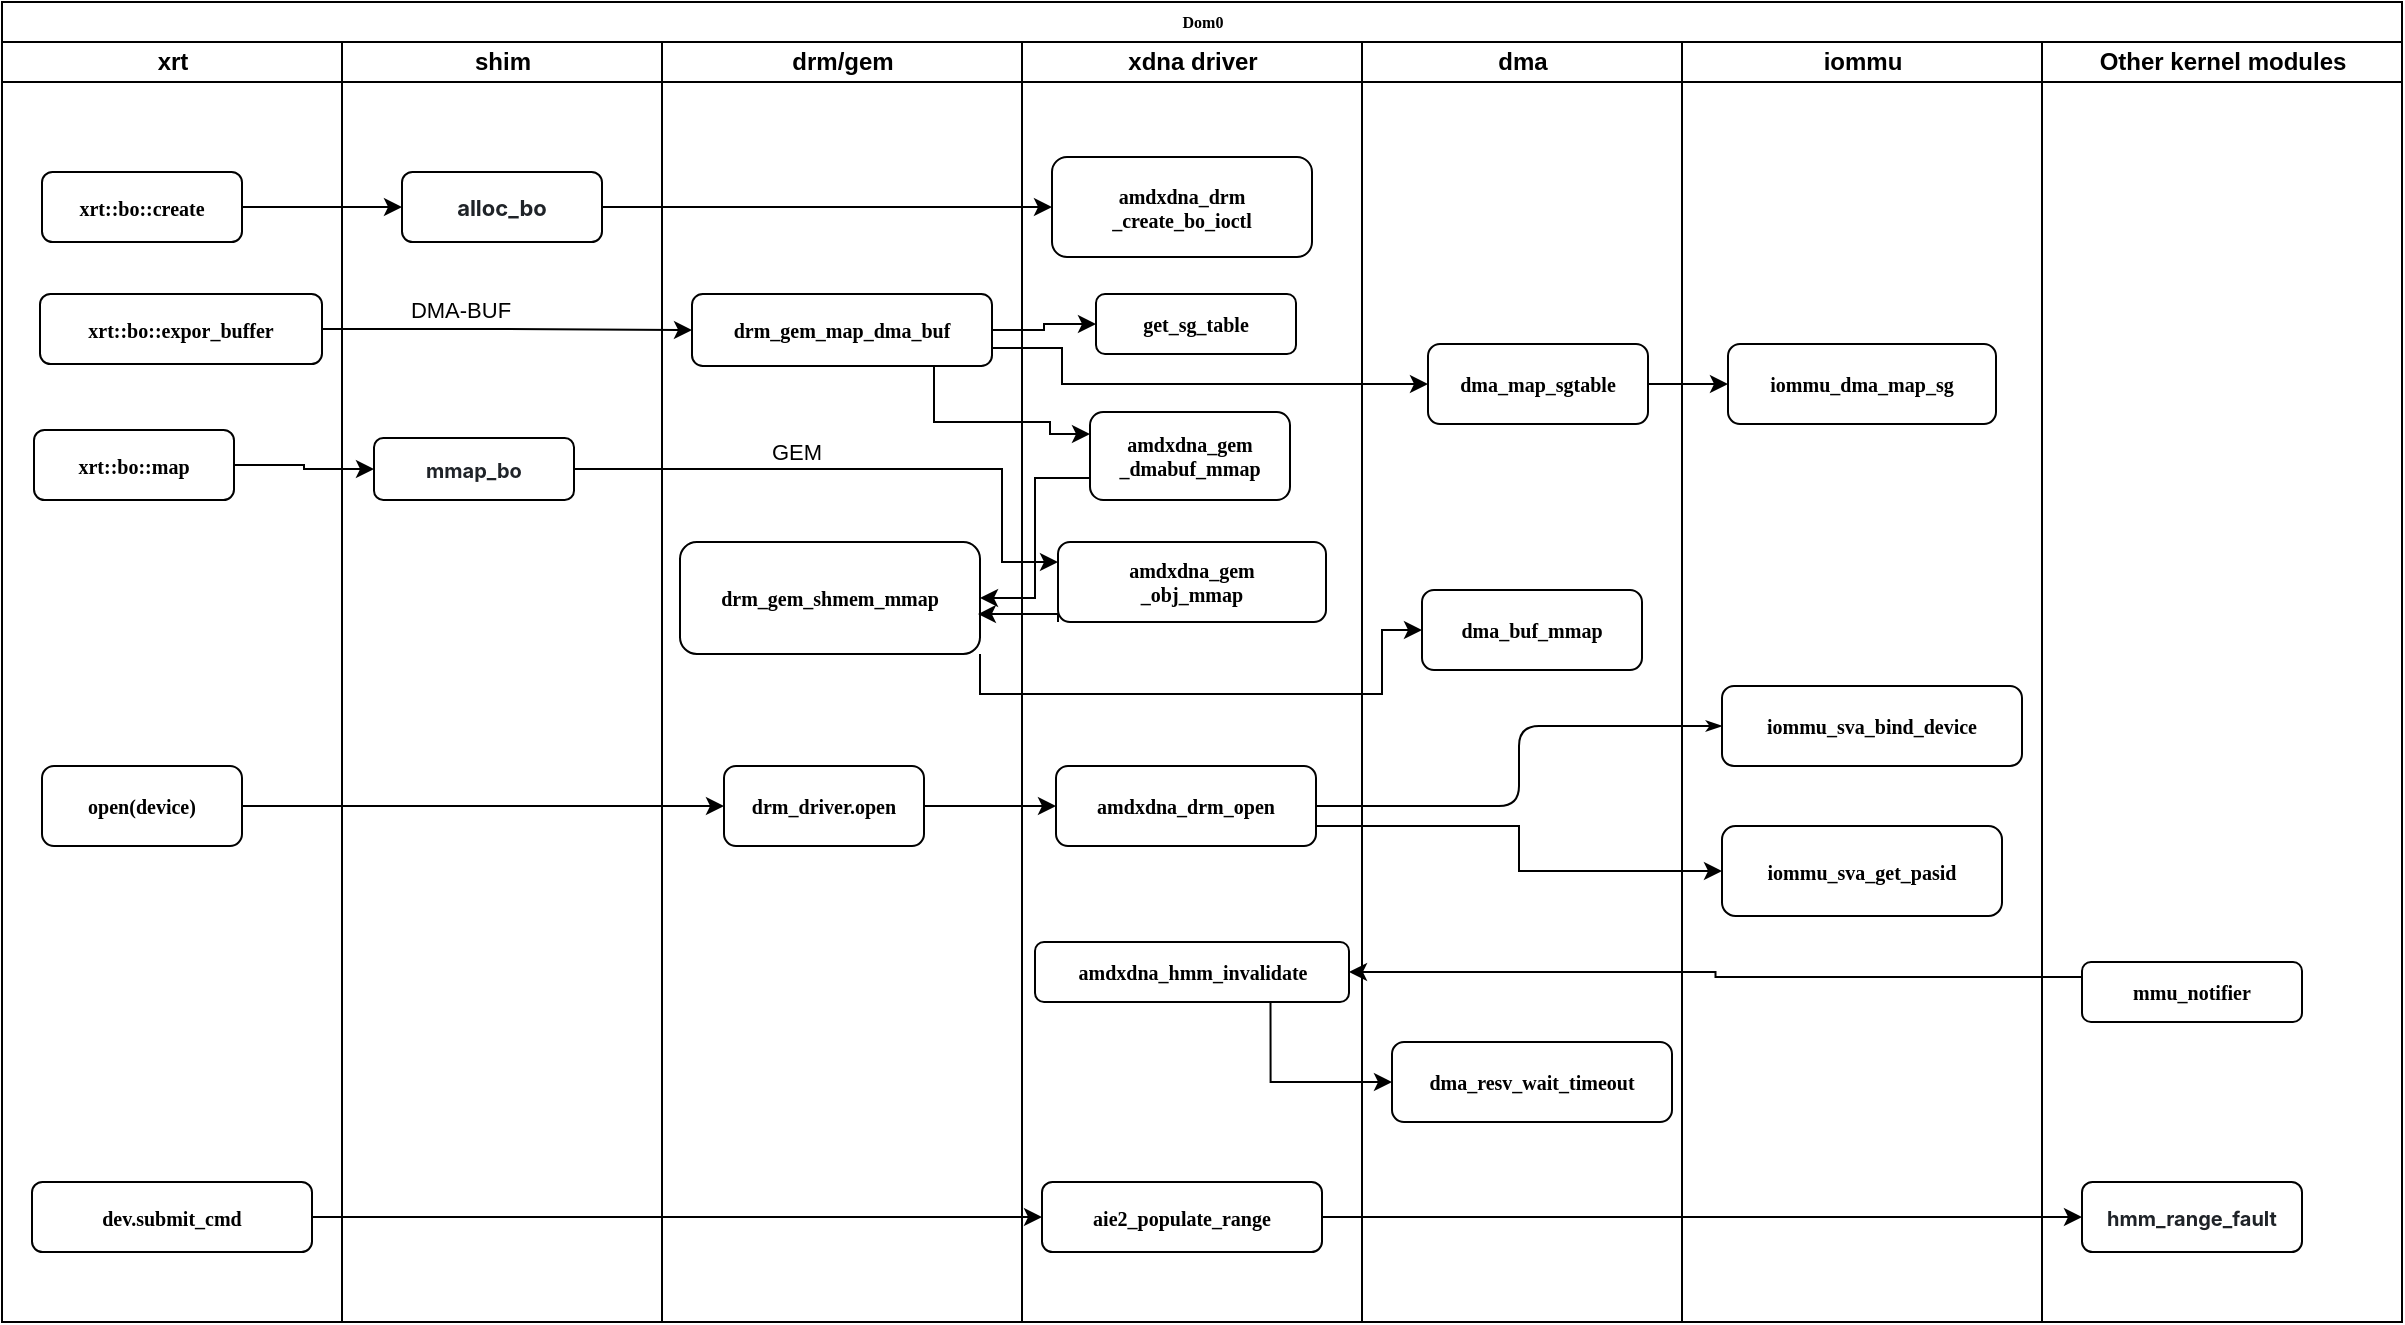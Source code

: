 <mxfile version="26.0.16">
  <diagram name="Page-1" id="74e2e168-ea6b-b213-b513-2b3c1d86103e">
    <mxGraphModel dx="1365" dy="726" grid="1" gridSize="10" guides="1" tooltips="1" connect="1" arrows="1" fold="1" page="1" pageScale="1" pageWidth="1100" pageHeight="850" background="none" math="0" shadow="0">
      <root>
        <mxCell id="0" />
        <mxCell id="1" parent="0" />
        <mxCell id="77e6c97f196da883-1" value="Dom0" style="swimlane;html=1;childLayout=stackLayout;startSize=20;rounded=0;shadow=0;labelBackgroundColor=none;strokeWidth=1;fontFamily=Verdana;fontSize=8;align=center;" parent="1" vertex="1">
          <mxGeometry x="70" y="40" width="1200" height="660" as="geometry" />
        </mxCell>
        <mxCell id="77e6c97f196da883-2" value="xrt" style="swimlane;html=1;startSize=20;" parent="77e6c97f196da883-1" vertex="1">
          <mxGeometry y="20" width="170" height="640" as="geometry" />
        </mxCell>
        <mxCell id="77e6c97f196da883-8" value="xrt::bo::create" style="rounded=1;whiteSpace=wrap;html=1;shadow=0;labelBackgroundColor=none;strokeWidth=1;fontFamily=Verdana;fontSize=10;align=center;fontStyle=1" parent="77e6c97f196da883-2" vertex="1">
          <mxGeometry x="20" y="65" width="100" height="35" as="geometry" />
        </mxCell>
        <mxCell id="77e6c97f196da883-10" value="open(device)" style="rounded=1;whiteSpace=wrap;html=1;shadow=0;labelBackgroundColor=none;strokeWidth=1;fontFamily=Verdana;fontSize=10;align=center;fontStyle=1" parent="77e6c97f196da883-2" vertex="1">
          <mxGeometry x="20" y="362" width="100" height="40" as="geometry" />
        </mxCell>
        <mxCell id="4yE-ozbgTQOb8NQGivvM-51" value="dev.submit_cmd" style="rounded=1;whiteSpace=wrap;html=1;shadow=0;labelBackgroundColor=none;strokeWidth=1;fontFamily=Verdana;fontSize=10;align=center;fontStyle=1" vertex="1" parent="77e6c97f196da883-2">
          <mxGeometry x="15" y="570" width="140" height="35" as="geometry" />
        </mxCell>
        <mxCell id="77e6c97f196da883-40" style="edgeStyle=orthogonalEdgeStyle;rounded=1;html=1;labelBackgroundColor=none;startArrow=none;startFill=0;startSize=5;endArrow=classicThin;endFill=1;endSize=5;jettySize=auto;orthogonalLoop=1;strokeWidth=1;fontFamily=Verdana;fontSize=8;fontStyle=1" parent="77e6c97f196da883-1" source="77e6c97f196da883-23" target="77e6c97f196da883-24" edge="1">
          <mxGeometry relative="1" as="geometry" />
        </mxCell>
        <mxCell id="77e6c97f196da883-3" value="shim" style="swimlane;html=1;startSize=20;" parent="77e6c97f196da883-1" vertex="1">
          <mxGeometry x="170" y="20" width="160" height="640" as="geometry" />
        </mxCell>
        <mxCell id="77e6c97f196da883-11" value="&lt;span style=&quot;color: rgb(31, 35, 40); font-family: -apple-system, BlinkMacSystemFont, &amp;quot;Segoe UI&amp;quot;, &amp;quot;Noto Sans&amp;quot;, Helvetica, Arial, sans-serif, &amp;quot;Apple Color Emoji&amp;quot;, &amp;quot;Segoe UI Emoji&amp;quot;; text-align: left; background-color: rgb(255, 255, 255);&quot;&gt;alloc_bo&lt;/span&gt;" style="rounded=1;whiteSpace=wrap;html=1;shadow=0;labelBackgroundColor=none;strokeWidth=1;fontFamily=Verdana;fontSize=11;align=center;fontStyle=1" parent="77e6c97f196da883-3" vertex="1">
          <mxGeometry x="30" y="65" width="100" height="35" as="geometry" />
        </mxCell>
        <mxCell id="77e6c97f196da883-4" value="drm/gem" style="swimlane;html=1;startSize=20;" parent="77e6c97f196da883-1" vertex="1">
          <mxGeometry x="330" y="20" width="180" height="640" as="geometry" />
        </mxCell>
        <mxCell id="77e6c97f196da883-14" value="drm_driver.open" style="rounded=1;whiteSpace=wrap;html=1;shadow=0;labelBackgroundColor=none;strokeWidth=1;fontFamily=Verdana;fontSize=10;align=center;fontStyle=1" parent="77e6c97f196da883-4" vertex="1">
          <mxGeometry x="31" y="362" width="100" height="40" as="geometry" />
        </mxCell>
        <mxCell id="UbXINiYKLftAWwF0POLq-105" value="&lt;span style=&quot;font-size: 10px;&quot;&gt;drm_gem_shmem_mmap&lt;/span&gt;" style="rounded=1;whiteSpace=wrap;html=1;shadow=0;labelBackgroundColor=none;strokeWidth=1;fontFamily=Verdana;fontSize=8;align=center;fontStyle=1" parent="77e6c97f196da883-4" vertex="1">
          <mxGeometry x="9" y="250" width="150" height="56" as="geometry" />
        </mxCell>
        <mxCell id="4yE-ozbgTQOb8NQGivvM-27" value="&lt;span style=&quot;font-size: 10px;&quot;&gt;drm_gem_map_dma_buf&lt;/span&gt;" style="rounded=1;whiteSpace=wrap;html=1;shadow=0;labelBackgroundColor=none;strokeWidth=1;fontFamily=Verdana;fontSize=8;align=center;fontStyle=1" vertex="1" parent="77e6c97f196da883-4">
          <mxGeometry x="15" y="126" width="150" height="36" as="geometry" />
        </mxCell>
        <mxCell id="77e6c97f196da883-5" value="xdna driver" style="swimlane;html=1;startSize=20;" parent="77e6c97f196da883-1" vertex="1">
          <mxGeometry x="510" y="20" width="170" height="640" as="geometry" />
        </mxCell>
        <mxCell id="77e6c97f196da883-18" value="amdxdna_drm&lt;div&gt;_create_bo_ioctl&lt;/div&gt;" style="rounded=1;whiteSpace=wrap;html=1;shadow=0;labelBackgroundColor=none;strokeWidth=1;fontFamily=Verdana;fontSize=10;align=center;fontStyle=1" parent="77e6c97f196da883-5" vertex="1">
          <mxGeometry x="15" y="57.5" width="130" height="50" as="geometry" />
        </mxCell>
        <mxCell id="77e6c97f196da883-23" value="amdxdna_drm_open" style="rounded=1;whiteSpace=wrap;html=1;shadow=0;labelBackgroundColor=none;strokeWidth=1;fontFamily=Verdana;fontSize=10;align=center;fontStyle=1" parent="77e6c97f196da883-5" vertex="1">
          <mxGeometry x="17" y="362" width="130" height="40" as="geometry" />
        </mxCell>
        <mxCell id="UbXINiYKLftAWwF0POLq-106" value="amdxdna_gem&lt;div&gt;_dmabuf_mmap&lt;/div&gt;" style="rounded=1;whiteSpace=wrap;html=1;shadow=0;labelBackgroundColor=none;strokeWidth=1;fontFamily=Verdana;fontSize=10;align=center;fontStyle=1" parent="77e6c97f196da883-5" vertex="1">
          <mxGeometry x="34" y="185" width="100" height="44" as="geometry" />
        </mxCell>
        <mxCell id="4yE-ozbgTQOb8NQGivvM-10" value="amdxdna_hmm_invalidate" style="rounded=1;whiteSpace=wrap;html=1;shadow=0;labelBackgroundColor=none;strokeWidth=1;fontFamily=Verdana;fontSize=10;align=center;fontStyle=1" vertex="1" parent="77e6c97f196da883-5">
          <mxGeometry x="6.5" y="450" width="157" height="30" as="geometry" />
        </mxCell>
        <object label="amdxdna_gem&lt;div&gt;_obj_mmap&lt;/div&gt;" id="4yE-ozbgTQOb8NQGivvM-9">
          <mxCell style="rounded=1;whiteSpace=wrap;html=1;shadow=0;labelBackgroundColor=none;strokeWidth=1;fontFamily=Verdana;fontSize=10;align=center;fontStyle=1" vertex="1" parent="77e6c97f196da883-5">
            <mxGeometry x="18" y="250" width="134" height="40" as="geometry" />
          </mxCell>
        </object>
        <mxCell id="VXW_yDJZZmlwBrVT6001-30" value="aie2_populate_range" style="rounded=1;whiteSpace=wrap;html=1;shadow=0;labelBackgroundColor=none;strokeWidth=1;fontFamily=Verdana;fontSize=10;align=center;fontStyle=1" parent="77e6c97f196da883-5" vertex="1">
          <mxGeometry x="10" y="570" width="140" height="35" as="geometry" />
        </mxCell>
        <mxCell id="77e6c97f196da883-6" value="dma" style="swimlane;html=1;startSize=20;" parent="77e6c97f196da883-1" vertex="1">
          <mxGeometry x="680" y="20" width="160" height="640" as="geometry" />
        </mxCell>
        <mxCell id="UbXINiYKLftAWwF0POLq-107" value="dma_buf_mmap" style="rounded=1;whiteSpace=wrap;html=1;shadow=0;labelBackgroundColor=none;strokeWidth=1;fontFamily=Verdana;fontSize=10;align=center;fontStyle=1" parent="77e6c97f196da883-6" vertex="1">
          <mxGeometry x="30" y="274" width="110" height="40" as="geometry" />
        </mxCell>
        <mxCell id="77e6c97f196da883-22" value="dma_resv_wait_timeout" style="rounded=1;whiteSpace=wrap;html=1;shadow=0;labelBackgroundColor=none;strokeWidth=1;fontFamily=Verdana;fontSize=10;align=center;fontStyle=1" parent="77e6c97f196da883-6" vertex="1">
          <mxGeometry x="15" y="500" width="140" height="40" as="geometry" />
        </mxCell>
        <mxCell id="77e6c97f196da883-7" value="iommu" style="swimlane;html=1;startSize=20;" parent="77e6c97f196da883-1" vertex="1">
          <mxGeometry x="840" y="20" width="180" height="640" as="geometry" />
        </mxCell>
        <mxCell id="77e6c97f196da883-24" value="iommu_sva_bind_device" style="rounded=1;whiteSpace=wrap;html=1;shadow=0;labelBackgroundColor=none;strokeWidth=1;fontFamily=Verdana;fontSize=10;align=center;fontStyle=1" parent="77e6c97f196da883-7" vertex="1">
          <mxGeometry x="20" y="322" width="150" height="40" as="geometry" />
        </mxCell>
        <mxCell id="77e6c97f196da883-21" value="iommu_sva_get_pasid" style="rounded=1;whiteSpace=wrap;html=1;shadow=0;labelBackgroundColor=none;strokeWidth=1;fontFamily=Verdana;fontSize=10;align=center;fontStyle=1" parent="77e6c97f196da883-7" vertex="1">
          <mxGeometry x="20" y="392" width="140" height="45" as="geometry" />
        </mxCell>
        <mxCell id="UbXINiYKLftAWwF0POLq-96" style="edgeStyle=orthogonalEdgeStyle;rounded=0;orthogonalLoop=1;jettySize=auto;html=1;exitX=1;exitY=0.5;exitDx=0;exitDy=0;entryX=0;entryY=0.5;entryDx=0;entryDy=0;fontStyle=1" parent="77e6c97f196da883-1" source="77e6c97f196da883-8" target="77e6c97f196da883-11" edge="1">
          <mxGeometry relative="1" as="geometry" />
        </mxCell>
        <mxCell id="UbXINiYKLftAWwF0POLq-114" style="edgeStyle=orthogonalEdgeStyle;rounded=0;orthogonalLoop=1;jettySize=auto;html=1;exitX=1;exitY=0.5;exitDx=0;exitDy=0;entryX=0;entryY=0.5;entryDx=0;entryDy=0;fontStyle=1" parent="77e6c97f196da883-1" source="77e6c97f196da883-11" target="77e6c97f196da883-18" edge="1">
          <mxGeometry relative="1" as="geometry" />
        </mxCell>
        <mxCell id="oizl7t2Fv6kCmMiVF6kX-2" style="edgeStyle=orthogonalEdgeStyle;rounded=0;orthogonalLoop=1;jettySize=auto;html=1;exitX=1;exitY=0.75;exitDx=0;exitDy=0;entryX=0;entryY=0.5;entryDx=0;entryDy=0;fontStyle=1" parent="77e6c97f196da883-1" source="77e6c97f196da883-23" target="77e6c97f196da883-21" edge="1">
          <mxGeometry relative="1" as="geometry" />
        </mxCell>
        <mxCell id="oizl7t2Fv6kCmMiVF6kX-3" style="edgeStyle=orthogonalEdgeStyle;rounded=0;orthogonalLoop=1;jettySize=auto;html=1;exitX=1;exitY=0.5;exitDx=0;exitDy=0;entryX=0;entryY=0.5;entryDx=0;entryDy=0;fontStyle=1" parent="77e6c97f196da883-1" source="77e6c97f196da883-10" target="77e6c97f196da883-14" edge="1">
          <mxGeometry relative="1" as="geometry" />
        </mxCell>
        <mxCell id="oizl7t2Fv6kCmMiVF6kX-4" style="edgeStyle=orthogonalEdgeStyle;rounded=0;orthogonalLoop=1;jettySize=auto;html=1;exitX=1;exitY=0.5;exitDx=0;exitDy=0;entryX=0;entryY=0.5;entryDx=0;entryDy=0;fontStyle=1" parent="77e6c97f196da883-1" source="77e6c97f196da883-14" target="77e6c97f196da883-23" edge="1">
          <mxGeometry relative="1" as="geometry" />
        </mxCell>
        <mxCell id="4yE-ozbgTQOb8NQGivvM-6" value="Other kernel modules" style="swimlane;html=1;startSize=20;" vertex="1" parent="77e6c97f196da883-1">
          <mxGeometry x="1020" y="20" width="180" height="640" as="geometry" />
        </mxCell>
        <mxCell id="4yE-ozbgTQOb8NQGivvM-1" value="mmu_notifier" style="rounded=1;whiteSpace=wrap;html=1;shadow=0;labelBackgroundColor=none;strokeWidth=1;fontFamily=Verdana;fontSize=10;align=center;fontStyle=1" vertex="1" parent="4yE-ozbgTQOb8NQGivvM-6">
          <mxGeometry x="20" y="460" width="110" height="30" as="geometry" />
        </mxCell>
        <mxCell id="VXW_yDJZZmlwBrVT6001-31" value="&lt;span style=&quot;color: rgb(31, 35, 40); font-family: -apple-system, BlinkMacSystemFont, &amp;quot;Segoe UI&amp;quot;, &amp;quot;Noto Sans&amp;quot;, Helvetica, Arial, sans-serif, &amp;quot;Apple Color Emoji&amp;quot;, &amp;quot;Segoe UI Emoji&amp;quot;; text-align: left; background-color: rgb(255, 255, 255);&quot;&gt;hmm_range_fault&lt;/span&gt;" style="rounded=1;whiteSpace=wrap;html=1;shadow=0;labelBackgroundColor=none;strokeWidth=1;fontFamily=Verdana;fontSize=10;align=center;fontStyle=1" parent="4yE-ozbgTQOb8NQGivvM-6" vertex="1">
          <mxGeometry x="20" y="570" width="110" height="35" as="geometry" />
        </mxCell>
        <mxCell id="VXW_yDJZZmlwBrVT6001-33" style="edgeStyle=orthogonalEdgeStyle;rounded=0;orthogonalLoop=1;jettySize=auto;html=1;exitX=1;exitY=0.5;exitDx=0;exitDy=0;entryX=0;entryY=0.5;entryDx=0;entryDy=0;fontStyle=1" parent="77e6c97f196da883-1" source="VXW_yDJZZmlwBrVT6001-30" target="VXW_yDJZZmlwBrVT6001-31" edge="1">
          <mxGeometry relative="1" as="geometry" />
        </mxCell>
        <mxCell id="4yE-ozbgTQOb8NQGivvM-11" style="edgeStyle=orthogonalEdgeStyle;rounded=0;orthogonalLoop=1;jettySize=auto;html=1;exitX=0;exitY=0.25;exitDx=0;exitDy=0;entryX=1;entryY=0.5;entryDx=0;entryDy=0;" edge="1" parent="77e6c97f196da883-1" source="4yE-ozbgTQOb8NQGivvM-1" target="4yE-ozbgTQOb8NQGivvM-10">
          <mxGeometry relative="1" as="geometry" />
        </mxCell>
        <mxCell id="4yE-ozbgTQOb8NQGivvM-14" style="edgeStyle=orthogonalEdgeStyle;rounded=0;orthogonalLoop=1;jettySize=auto;html=1;exitX=0.75;exitY=1;exitDx=0;exitDy=0;entryX=0;entryY=0.5;entryDx=0;entryDy=0;" edge="1" parent="77e6c97f196da883-1" source="4yE-ozbgTQOb8NQGivvM-10" target="77e6c97f196da883-22">
          <mxGeometry relative="1" as="geometry" />
        </mxCell>
        <mxCell id="4yE-ozbgTQOb8NQGivvM-40" style="edgeStyle=orthogonalEdgeStyle;rounded=0;orthogonalLoop=1;jettySize=auto;html=1;exitX=1;exitY=1;exitDx=0;exitDy=0;entryX=0;entryY=0.5;entryDx=0;entryDy=0;" edge="1" parent="77e6c97f196da883-1" source="UbXINiYKLftAWwF0POLq-105" target="UbXINiYKLftAWwF0POLq-107">
          <mxGeometry relative="1" as="geometry">
            <Array as="points">
              <mxPoint x="495" y="346" />
              <mxPoint x="690" y="346" />
              <mxPoint x="690" y="290" />
            </Array>
          </mxGeometry>
        </mxCell>
        <mxCell id="4yE-ozbgTQOb8NQGivvM-47" style="edgeStyle=orthogonalEdgeStyle;rounded=0;orthogonalLoop=1;jettySize=auto;html=1;exitX=0;exitY=0.75;exitDx=0;exitDy=0;entryX=1;entryY=0.5;entryDx=0;entryDy=0;" edge="1" parent="77e6c97f196da883-1" source="UbXINiYKLftAWwF0POLq-106" target="UbXINiYKLftAWwF0POLq-105">
          <mxGeometry relative="1" as="geometry" />
        </mxCell>
        <mxCell id="4yE-ozbgTQOb8NQGivvM-49" style="edgeStyle=orthogonalEdgeStyle;rounded=0;orthogonalLoop=1;jettySize=auto;html=1;exitX=0;exitY=1;exitDx=0;exitDy=0;entryX=0.993;entryY=0.643;entryDx=0;entryDy=0;entryPerimeter=0;" edge="1" parent="77e6c97f196da883-1" source="4yE-ozbgTQOb8NQGivvM-9" target="UbXINiYKLftAWwF0POLq-105">
          <mxGeometry relative="1" as="geometry">
            <Array as="points">
              <mxPoint x="528" y="306" />
            </Array>
          </mxGeometry>
        </mxCell>
        <mxCell id="4yE-ozbgTQOb8NQGivvM-52" style="edgeStyle=orthogonalEdgeStyle;rounded=0;orthogonalLoop=1;jettySize=auto;html=1;exitX=1;exitY=0.5;exitDx=0;exitDy=0;entryX=0;entryY=0.5;entryDx=0;entryDy=0;" edge="1" parent="77e6c97f196da883-1" source="4yE-ozbgTQOb8NQGivvM-51" target="VXW_yDJZZmlwBrVT6001-30">
          <mxGeometry relative="1" as="geometry" />
        </mxCell>
        <mxCell id="4yE-ozbgTQOb8NQGivvM-46" style="edgeStyle=orthogonalEdgeStyle;rounded=0;orthogonalLoop=1;jettySize=auto;html=1;exitX=0.75;exitY=1;exitDx=0;exitDy=0;entryX=0;entryY=0.25;entryDx=0;entryDy=0;" edge="1" parent="77e6c97f196da883-1" source="4yE-ozbgTQOb8NQGivvM-27" target="UbXINiYKLftAWwF0POLq-106">
          <mxGeometry relative="1" as="geometry">
            <Array as="points">
              <mxPoint x="466" y="210" />
              <mxPoint x="524" y="210" />
              <mxPoint x="524" y="216" />
            </Array>
          </mxGeometry>
        </mxCell>
        <mxCell id="UbXINiYKLftAWwF0POLq-103" value="xrt::bo::map" style="rounded=1;whiteSpace=wrap;html=1;shadow=0;labelBackgroundColor=none;strokeWidth=1;fontFamily=Verdana;fontSize=10;align=center;fontStyle=1" parent="1" vertex="1">
          <mxGeometry x="86" y="254" width="100" height="35" as="geometry" />
        </mxCell>
        <mxCell id="UbXINiYKLftAWwF0POLq-104" value="&lt;span style=&quot;color: rgb(31, 35, 40); font-family: -apple-system, BlinkMacSystemFont, &amp;quot;Segoe UI&amp;quot;, &amp;quot;Noto Sans&amp;quot;, Helvetica, Arial, sans-serif, &amp;quot;Apple Color Emoji&amp;quot;, &amp;quot;Segoe UI Emoji&amp;quot;; text-align: left; background-color: rgb(255, 255, 255);&quot;&gt;mmap_bo&lt;/span&gt;" style="rounded=1;whiteSpace=wrap;html=1;shadow=0;labelBackgroundColor=none;strokeWidth=1;fontFamily=Verdana;fontSize=10;align=center;fontStyle=1" parent="1" vertex="1">
          <mxGeometry x="256" y="258" width="100" height="31" as="geometry" />
        </mxCell>
        <mxCell id="UbXINiYKLftAWwF0POLq-110" style="edgeStyle=orthogonalEdgeStyle;rounded=0;orthogonalLoop=1;jettySize=auto;html=1;exitX=1;exitY=0.5;exitDx=0;exitDy=0;entryX=0;entryY=0.25;entryDx=0;entryDy=0;fontStyle=1" parent="1" source="UbXINiYKLftAWwF0POLq-104" target="4yE-ozbgTQOb8NQGivvM-9" edge="1">
          <mxGeometry relative="1" as="geometry">
            <Array as="points">
              <mxPoint x="570" y="274" />
              <mxPoint x="570" y="320" />
            </Array>
          </mxGeometry>
        </mxCell>
        <mxCell id="4yE-ozbgTQOb8NQGivvM-43" value="GEM" style="edgeLabel;html=1;align=center;verticalAlign=middle;resizable=0;points=[];" vertex="1" connectable="0" parent="UbXINiYKLftAWwF0POLq-110">
          <mxGeometry x="-0.231" y="5" relative="1" as="geometry">
            <mxPoint y="-4" as="offset" />
          </mxGeometry>
        </mxCell>
        <mxCell id="UbXINiYKLftAWwF0POLq-113" style="edgeStyle=orthogonalEdgeStyle;rounded=0;orthogonalLoop=1;jettySize=auto;html=1;exitX=1;exitY=0.5;exitDx=0;exitDy=0;entryX=0;entryY=0.5;entryDx=0;entryDy=0;fontStyle=1" parent="1" source="UbXINiYKLftAWwF0POLq-103" target="UbXINiYKLftAWwF0POLq-104" edge="1">
          <mxGeometry relative="1" as="geometry" />
        </mxCell>
        <mxCell id="4yE-ozbgTQOb8NQGivvM-28" value="get_sg_table" style="rounded=1;whiteSpace=wrap;html=1;shadow=0;labelBackgroundColor=none;strokeWidth=1;fontFamily=Verdana;fontSize=10;align=center;fontStyle=1" vertex="1" parent="1">
          <mxGeometry x="617" y="186" width="100" height="30" as="geometry" />
        </mxCell>
        <mxCell id="4yE-ozbgTQOb8NQGivvM-29" value="dma_map_sgtable" style="rounded=1;whiteSpace=wrap;html=1;shadow=0;labelBackgroundColor=none;strokeWidth=1;fontFamily=Verdana;fontSize=10;align=center;fontStyle=1" vertex="1" parent="1">
          <mxGeometry x="783" y="211" width="110" height="40" as="geometry" />
        </mxCell>
        <object label="iommu_dma_map_sg" id="4yE-ozbgTQOb8NQGivvM-30">
          <mxCell style="rounded=1;whiteSpace=wrap;html=1;shadow=0;labelBackgroundColor=none;strokeWidth=1;fontFamily=Verdana;fontSize=10;align=center;fontStyle=1" vertex="1" parent="1">
            <mxGeometry x="933" y="211" width="134" height="40" as="geometry" />
          </mxCell>
        </object>
        <mxCell id="4yE-ozbgTQOb8NQGivvM-31" style="edgeStyle=orthogonalEdgeStyle;rounded=0;orthogonalLoop=1;jettySize=auto;html=1;exitX=1;exitY=0.5;exitDx=0;exitDy=0;entryX=0;entryY=0.5;entryDx=0;entryDy=0;fontStyle=1" edge="1" parent="1" source="4yE-ozbgTQOb8NQGivvM-29" target="4yE-ozbgTQOb8NQGivvM-30">
          <mxGeometry relative="1" as="geometry" />
        </mxCell>
        <mxCell id="4yE-ozbgTQOb8NQGivvM-32" style="edgeStyle=orthogonalEdgeStyle;rounded=0;orthogonalLoop=1;jettySize=auto;html=1;exitX=1;exitY=0.75;exitDx=0;exitDy=0;entryX=0;entryY=0.5;entryDx=0;entryDy=0;fontStyle=1" edge="1" parent="1" source="4yE-ozbgTQOb8NQGivvM-27" target="4yE-ozbgTQOb8NQGivvM-29">
          <mxGeometry relative="1" as="geometry">
            <Array as="points">
              <mxPoint x="600" y="213" />
              <mxPoint x="600" y="231" />
            </Array>
          </mxGeometry>
        </mxCell>
        <mxCell id="4yE-ozbgTQOb8NQGivvM-33" style="edgeStyle=orthogonalEdgeStyle;rounded=0;orthogonalLoop=1;jettySize=auto;html=1;exitX=1;exitY=0.5;exitDx=0;exitDy=0;entryX=0;entryY=0.5;entryDx=0;entryDy=0;fontStyle=1" edge="1" parent="1" source="4yE-ozbgTQOb8NQGivvM-27" target="4yE-ozbgTQOb8NQGivvM-28">
          <mxGeometry relative="1" as="geometry" />
        </mxCell>
        <mxCell id="4yE-ozbgTQOb8NQGivvM-35" value="xrt::bo::expor_buffer" style="rounded=1;whiteSpace=wrap;html=1;shadow=0;labelBackgroundColor=none;strokeWidth=1;fontFamily=Verdana;fontSize=10;align=center;fontStyle=1" vertex="1" parent="1">
          <mxGeometry x="89" y="186" width="141" height="35" as="geometry" />
        </mxCell>
        <mxCell id="4yE-ozbgTQOb8NQGivvM-37" style="edgeStyle=orthogonalEdgeStyle;rounded=0;orthogonalLoop=1;jettySize=auto;html=1;exitX=1;exitY=0.5;exitDx=0;exitDy=0;entryX=0;entryY=0.5;entryDx=0;entryDy=0;fontStyle=1" edge="1" parent="1" source="4yE-ozbgTQOb8NQGivvM-35" target="4yE-ozbgTQOb8NQGivvM-27">
          <mxGeometry relative="1" as="geometry">
            <mxPoint x="359" y="205.5" as="sourcePoint" />
          </mxGeometry>
        </mxCell>
        <mxCell id="4yE-ozbgTQOb8NQGivvM-39" value="DMA-BUF" style="edgeLabel;html=1;align=center;verticalAlign=middle;resizable=0;points=[];" vertex="1" connectable="0" parent="4yE-ozbgTQOb8NQGivvM-37">
          <mxGeometry x="-0.264" y="1" relative="1" as="geometry">
            <mxPoint y="-9" as="offset" />
          </mxGeometry>
        </mxCell>
      </root>
    </mxGraphModel>
  </diagram>
</mxfile>
